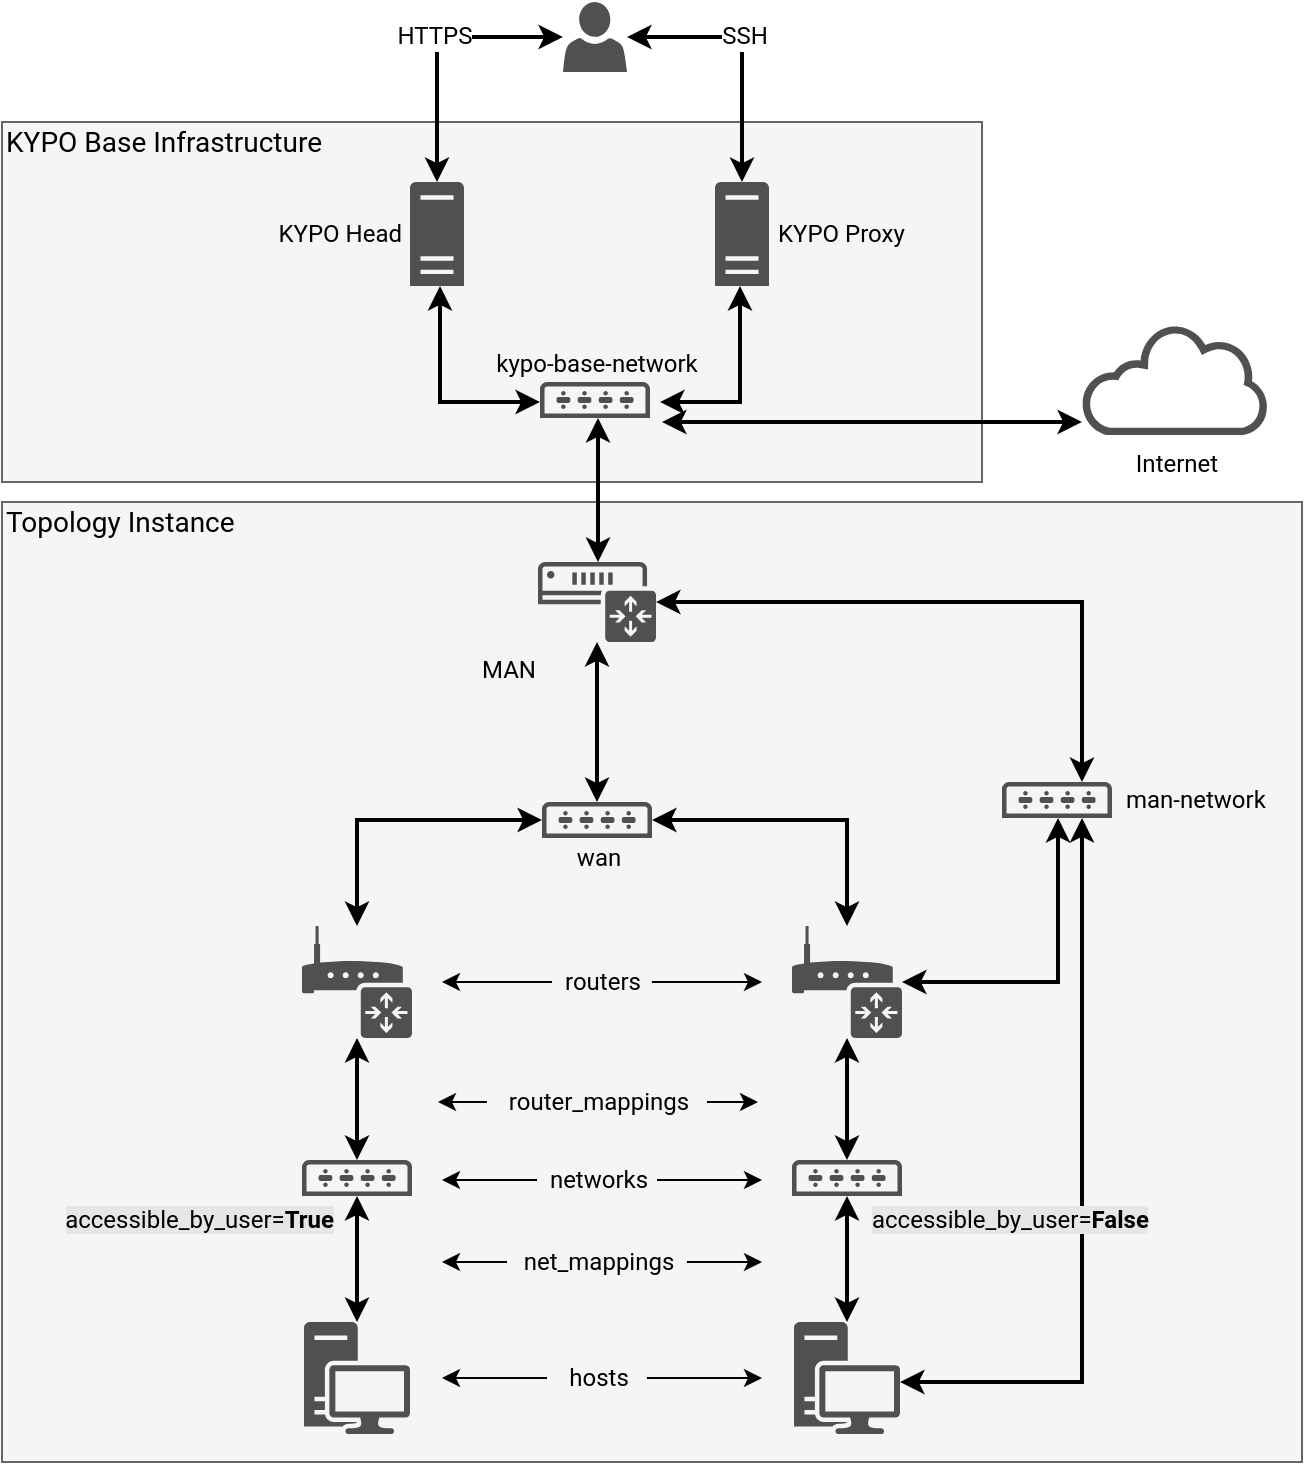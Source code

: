 <mxfile version="14.7.4" type="embed"><diagram id="Jyk7rCg8KGbtXq0Xk9HY" name="Page-1"><mxGraphModel dx="1479" dy="843" grid="1" gridSize="10" guides="1" tooltips="1" connect="1" arrows="1" fold="1" page="1" pageScale="1" pageWidth="650" pageHeight="730" background="none" math="0" shadow="0"><root><mxCell id="0"/><mxCell id="iMye_LXfVpJSYTO0qSQB-12" value="background" style="" parent="0"/><mxCell id="iMye_LXfVpJSYTO0qSQB-56" value="" style="rounded=0;whiteSpace=wrap;html=1;labelBackgroundColor=none;fontSize=12;noLabel=1;fontColor=none;fillColor=none;strokeColor=#FFFFFF;" parent="iMye_LXfVpJSYTO0qSQB-12" vertex="1"><mxGeometry x="-650" width="650" height="730" as="geometry"/></mxCell><mxCell id="iMye_LXfVpJSYTO0qSQB-13" value="" style="rounded=0;whiteSpace=wrap;html=1;fillColor=#f5f5f5;strokeColor=#666666;fontColor=#333333;fontFamily=Roboto;fontSource=https%3A%2F%2Ffonts.googleapis.com%2Fcss%3Ffamily%3DRoboto;fontSize=12;" parent="iMye_LXfVpJSYTO0qSQB-12" vertex="1"><mxGeometry x="-650" y="250" width="650" height="480" as="geometry"/></mxCell><mxCell id="iMye_LXfVpJSYTO0qSQB-51" value="" style="rounded=0;whiteSpace=wrap;html=1;labelBackgroundColor=#E6E6E6;fontSize=12;strokeColor=#666666;fontColor=#333333;fillColor=#f5f5f5;fontFamily=Roboto;fontSource=https%3A%2F%2Ffonts.googleapis.com%2Fcss%3Ffamily%3DRoboto;" parent="iMye_LXfVpJSYTO0qSQB-12" vertex="1"><mxGeometry x="-650" y="60" width="490" height="180" as="geometry"/></mxCell><mxCell id="IUe7kWGl7sLAVE5NO57p-2" style="edgeStyle=orthogonalEdgeStyle;rounded=0;orthogonalLoop=1;jettySize=auto;html=1;startArrow=classic;startFill=1;strokeWidth=2;fontColor=#33FF33;fontFamily=Roboto;fontSource=https%3A%2F%2Ffonts.googleapis.com%2Fcss%3Ffamily%3DRoboto;fontSize=12;" parent="iMye_LXfVpJSYTO0qSQB-12" source="cK_maNlCVZVQSUSzoBmn-13" target="cK_maNlCVZVQSUSzoBmn-5" edge="1"><mxGeometry relative="1" as="geometry"><mxPoint x="-315" y="419" as="sourcePoint"/><mxPoint x="-217.5" y="510" as="targetPoint"/></mxGeometry></mxCell><mxCell id="IUe7kWGl7sLAVE5NO57p-3" style="edgeStyle=orthogonalEdgeStyle;rounded=0;orthogonalLoop=1;jettySize=auto;html=1;startArrow=classic;startFill=1;strokeWidth=2;fontColor=#33FF33;fontFamily=Roboto;fontSource=https%3A%2F%2Ffonts.googleapis.com%2Fcss%3Ffamily%3DRoboto;fontSize=12;" parent="iMye_LXfVpJSYTO0qSQB-12" source="cK_maNlCVZVQSUSzoBmn-12" target="cK_maNlCVZVQSUSzoBmn-13" edge="1"><mxGeometry relative="1" as="geometry"><mxPoint x="-370" y="419" as="sourcePoint"/><mxPoint x="-462.5" y="510" as="targetPoint"/></mxGeometry></mxCell><mxCell id="1" value="sandbox" parent="0"/><mxCell id="cK_maNlCVZVQSUSzoBmn-1" value="" style="pointerEvents=1;shadow=0;dashed=0;html=1;strokeColor=none;labelPosition=center;verticalLabelPosition=bottom;verticalAlign=top;outlineConnect=0;align=center;shape=mxgraph.office.devices.workstation;fillColor=#505050;fontFamily=Roboto;fontSource=https%3A%2F%2Ffonts.googleapis.com%2Fcss%3Ffamily%3DRoboto;fontSize=12;" parent="1" vertex="1"><mxGeometry x="-499" y="660" width="53" height="56" as="geometry"/></mxCell><mxCell id="cK_maNlCVZVQSUSzoBmn-2" value="" style="pointerEvents=1;shadow=0;dashed=0;html=1;strokeColor=none;labelPosition=center;verticalLabelPosition=bottom;verticalAlign=top;outlineConnect=0;align=center;shape=mxgraph.office.devices.workstation;fillColor=#505050;fontFamily=Roboto;fontSource=https%3A%2F%2Ffonts.googleapis.com%2Fcss%3Ffamily%3DRoboto;fontSize=12;" parent="1" vertex="1"><mxGeometry x="-254" y="660" width="53" height="56" as="geometry"/></mxCell><mxCell id="cK_maNlCVZVQSUSzoBmn-3" value="accessible_by_user=&lt;b style=&quot;font-size: 12px;&quot;&gt;True&lt;/b&gt;" style="pointerEvents=1;shadow=0;dashed=0;html=1;strokeColor=none;labelPosition=left;verticalLabelPosition=bottom;verticalAlign=top;outlineConnect=0;align=right;shape=mxgraph.office.devices.switch;spacingLeft=0;spacingBottom=0;spacingTop=0;spacing=0;spacingRight=-15;fontSize=12;labelBackgroundColor=#E6E6E6;fillColor=#505050;fontFamily=Roboto;fontSource=https%3A%2F%2Ffonts.googleapis.com%2Fcss%3Ffamily%3DRoboto;" parent="1" vertex="1"><mxGeometry x="-500" y="579" width="55" height="18" as="geometry"/></mxCell><mxCell id="cK_maNlCVZVQSUSzoBmn-5" value="" style="pointerEvents=1;shadow=0;dashed=0;html=1;strokeColor=none;labelPosition=center;verticalLabelPosition=bottom;verticalAlign=top;outlineConnect=0;align=center;shape=mxgraph.office.devices.router;fillColor=#505050;fontFamily=Roboto;fontSource=https%3A%2F%2Ffonts.googleapis.com%2Fcss%3Ffamily%3DRoboto;fontSize=12;" parent="1" vertex="1"><mxGeometry x="-500" y="462" width="55" height="56" as="geometry"/></mxCell><mxCell id="cK_maNlCVZVQSUSzoBmn-6" value="" style="pointerEvents=1;shadow=0;dashed=0;html=1;strokeColor=none;labelPosition=center;verticalLabelPosition=bottom;verticalAlign=top;outlineConnect=0;align=center;shape=mxgraph.office.devices.router;fillColor=#505050;fontFamily=Roboto;fontSource=https%3A%2F%2Ffonts.googleapis.com%2Fcss%3Ffamily%3DRoboto;fontSize=12;" parent="1" vertex="1"><mxGeometry x="-255" y="462" width="55" height="56" as="geometry"/></mxCell><mxCell id="cK_maNlCVZVQSUSzoBmn-10" value="man-network" style="pointerEvents=1;shadow=0;dashed=0;html=1;strokeColor=none;labelPosition=right;verticalLabelPosition=middle;verticalAlign=middle;outlineConnect=0;align=left;shape=mxgraph.office.devices.switch;spacingRight=0;spacingLeft=5;labelBackgroundColor=none;labelBorderColor=none;fillColor=#505050;fontFamily=Roboto;fontSource=https%3A%2F%2Ffonts.googleapis.com%2Fcss%3Ffamily%3DRoboto;fontSize=12;" parent="1" vertex="1"><mxGeometry x="-150" y="390" width="55" height="18" as="geometry"/></mxCell><mxCell id="cK_maNlCVZVQSUSzoBmn-12" value="MAN" style="pointerEvents=1;shadow=0;dashed=0;html=1;strokeColor=none;labelPosition=left;verticalLabelPosition=bottom;verticalAlign=top;outlineConnect=0;align=right;shape=mxgraph.office.devices.ip_gateway;fillColor=#505050;fontFamily=Roboto;fontSource=https%3A%2F%2Ffonts.googleapis.com%2Fcss%3Ffamily%3DRoboto;fontSize=12;" parent="1" vertex="1"><mxGeometry x="-382" y="280" width="59" height="40" as="geometry"/></mxCell><mxCell id="cK_maNlCVZVQSUSzoBmn-13" value="" style="pointerEvents=1;shadow=0;dashed=0;html=1;strokeColor=none;labelPosition=center;verticalLabelPosition=bottom;verticalAlign=top;outlineConnect=0;align=center;shape=mxgraph.office.devices.switch;fillColor=#505050;fontFamily=Roboto;fontSource=https%3A%2F%2Ffonts.googleapis.com%2Fcss%3Ffamily%3DRoboto;fontSize=12;" parent="1" vertex="1"><mxGeometry x="-380" y="400" width="55" height="18" as="geometry"/></mxCell><mxCell id="cK_maNlCVZVQSUSzoBmn-38" value="&lt;div style=&quot;font-size: 12px;&quot;&gt;kypo-base-network&lt;/div&gt;" style="pointerEvents=1;shadow=0;dashed=0;html=1;strokeColor=none;fillColor=#505050;labelPosition=center;verticalLabelPosition=top;verticalAlign=bottom;outlineConnect=0;align=center;shape=mxgraph.office.devices.switch;fontColor=#000000;spacingLeft=0;fontFamily=Roboto;fontSource=https%3A%2F%2Ffonts.googleapis.com%2Fcss%3Ffamily%3DRoboto;fontSize=12;" parent="1" vertex="1"><mxGeometry x="-381" y="190" width="55" height="18" as="geometry"/></mxCell><mxCell id="cK_maNlCVZVQSUSzoBmn-40" value="KYPO Head" style="pointerEvents=1;shadow=0;dashed=0;html=1;strokeColor=none;fillColor=#505050;labelPosition=left;verticalLabelPosition=middle;verticalAlign=middle;outlineConnect=0;align=right;shape=mxgraph.office.servers.server_generic;fontColor=#000000;spacingLeft=0;spacingRight=3;fontFamily=Roboto;fontSource=https%3A%2F%2Ffonts.googleapis.com%2Fcss%3Ffamily%3DRoboto;fontSize=12;" parent="1" vertex="1"><mxGeometry x="-446" y="90" width="27" height="52" as="geometry"/></mxCell><mxCell id="cK_maNlCVZVQSUSzoBmn-36" style="edgeStyle=orthogonalEdgeStyle;rounded=0;orthogonalLoop=1;jettySize=auto;html=1;startArrow=classic;startFill=1;endArrow=classic;endFill=1;strokeWidth=2;fontColor=#33FF33;fontFamily=Roboto;fontSource=https%3A%2F%2Ffonts.googleapis.com%2Fcss%3Ffamily%3DRoboto;fontSize=12;" parent="1" source="cK_maNlCVZVQSUSzoBmn-2" target="cK_maNlCVZVQSUSzoBmn-10" edge="1"><mxGeometry relative="1" as="geometry"><Array as="points"><mxPoint x="-110" y="690"/></Array></mxGeometry></mxCell><mxCell id="cK_maNlCVZVQSUSzoBmn-26" style="edgeStyle=orthogonalEdgeStyle;rounded=0;orthogonalLoop=1;jettySize=auto;html=1;startArrow=classic;startFill=1;strokeWidth=2;fontColor=#33FF33;fontFamily=Roboto;fontSource=https%3A%2F%2Ffonts.googleapis.com%2Fcss%3Ffamily%3DRoboto;fontSize=12;" parent="1" source="cK_maNlCVZVQSUSzoBmn-3" target="cK_maNlCVZVQSUSzoBmn-1" edge="1"><mxGeometry relative="1" as="geometry"/></mxCell><mxCell id="cK_maNlCVZVQSUSzoBmn-24" style="edgeStyle=orthogonalEdgeStyle;rounded=0;orthogonalLoop=1;jettySize=auto;html=1;startArrow=classic;startFill=1;strokeWidth=2;fontColor=#33FF33;fontFamily=Roboto;fontSource=https%3A%2F%2Ffonts.googleapis.com%2Fcss%3Ffamily%3DRoboto;fontSize=12;" parent="1" source="cK_maNlCVZVQSUSzoBmn-4" target="cK_maNlCVZVQSUSzoBmn-2" edge="1"><mxGeometry relative="1" as="geometry"/></mxCell><mxCell id="cK_maNlCVZVQSUSzoBmn-25" style="edgeStyle=orthogonalEdgeStyle;rounded=0;orthogonalLoop=1;jettySize=auto;html=1;startArrow=classic;startFill=1;strokeWidth=2;fontColor=#33FF33;fontFamily=Roboto;fontSource=https%3A%2F%2Ffonts.googleapis.com%2Fcss%3Ffamily%3DRoboto;fontSize=12;" parent="1" source="cK_maNlCVZVQSUSzoBmn-5" target="cK_maNlCVZVQSUSzoBmn-3" edge="1"><mxGeometry relative="1" as="geometry"/></mxCell><mxCell id="cK_maNlCVZVQSUSzoBmn-23" style="edgeStyle=orthogonalEdgeStyle;rounded=0;orthogonalLoop=1;jettySize=auto;html=1;startArrow=classic;startFill=1;strokeWidth=2;fontColor=#33FF33;fontFamily=Roboto;fontSource=https%3A%2F%2Ffonts.googleapis.com%2Fcss%3Ffamily%3DRoboto;fontSize=12;" parent="1" source="cK_maNlCVZVQSUSzoBmn-6" target="cK_maNlCVZVQSUSzoBmn-4" edge="1"><mxGeometry relative="1" as="geometry"/></mxCell><mxCell id="cK_maNlCVZVQSUSzoBmn-35" style="edgeStyle=orthogonalEdgeStyle;rounded=0;orthogonalLoop=1;jettySize=auto;html=1;startArrow=classic;startFill=1;endArrow=classic;endFill=1;strokeWidth=2;fontColor=#33FF33;fontFamily=Roboto;fontSource=https%3A%2F%2Ffonts.googleapis.com%2Fcss%3Ffamily%3DRoboto;fontSize=12;" parent="1" source="cK_maNlCVZVQSUSzoBmn-6" target="cK_maNlCVZVQSUSzoBmn-10" edge="1"><mxGeometry relative="1" as="geometry"><Array as="points"><mxPoint x="-122" y="490"/></Array><mxPoint x="-122" y="370" as="targetPoint"/></mxGeometry></mxCell><mxCell id="cK_maNlCVZVQSUSzoBmn-33" style="edgeStyle=orthogonalEdgeStyle;rounded=0;orthogonalLoop=1;jettySize=auto;html=1;startArrow=classic;startFill=1;endArrow=classic;endFill=1;strokeWidth=2;fontColor=#33FF33;fontFamily=Roboto;fontSource=https%3A%2F%2Ffonts.googleapis.com%2Fcss%3Ffamily%3DRoboto;fontSize=12;" parent="1" source="cK_maNlCVZVQSUSzoBmn-12" target="cK_maNlCVZVQSUSzoBmn-10" edge="1"><mxGeometry relative="1" as="geometry"><Array as="points"><mxPoint x="-110" y="300"/></Array></mxGeometry></mxCell><mxCell id="cK_maNlCVZVQSUSzoBmn-22" style="edgeStyle=orthogonalEdgeStyle;rounded=0;orthogonalLoop=1;jettySize=auto;html=1;startArrow=classic;startFill=1;strokeWidth=2;fontColor=#33FF33;fontFamily=Roboto;fontSource=https%3A%2F%2Ffonts.googleapis.com%2Fcss%3Ffamily%3DRoboto;fontSize=12;" parent="1" source="cK_maNlCVZVQSUSzoBmn-13" target="cK_maNlCVZVQSUSzoBmn-6" edge="1"><mxGeometry relative="1" as="geometry"/></mxCell><mxCell id="cK_maNlCVZVQSUSzoBmn-39" style="edgeStyle=orthogonalEdgeStyle;rounded=0;orthogonalLoop=1;jettySize=auto;html=1;startArrow=classic;startFill=1;endArrow=classic;endFill=1;strokeWidth=2;fontColor=#33FF33;fontFamily=Roboto;fontSource=https%3A%2F%2Ffonts.googleapis.com%2Fcss%3Ffamily%3DRoboto;fontSize=12;" parent="1" source="cK_maNlCVZVQSUSzoBmn-38" target="cK_maNlCVZVQSUSzoBmn-12" edge="1"><mxGeometry relative="1" as="geometry"><Array as="points"><mxPoint x="-352" y="230"/><mxPoint x="-352" y="230"/></Array></mxGeometry></mxCell><mxCell id="cK_maNlCVZVQSUSzoBmn-41" style="edgeStyle=orthogonalEdgeStyle;rounded=0;orthogonalLoop=1;jettySize=auto;html=1;startArrow=classic;startFill=1;endArrow=classic;endFill=1;strokeColor=#000000;strokeWidth=2;fontColor=#000000;fontFamily=Roboto;fontSource=https%3A%2F%2Ffonts.googleapis.com%2Fcss%3Ffamily%3DRoboto;fontSize=12;" parent="1" source="cK_maNlCVZVQSUSzoBmn-40" target="cK_maNlCVZVQSUSzoBmn-38" edge="1"><mxGeometry relative="1" as="geometry"><mxPoint x="-391" y="200" as="targetPoint"/><Array as="points"><mxPoint x="-431" y="200"/></Array></mxGeometry></mxCell><mxCell id="iMye_LXfVpJSYTO0qSQB-35" style="edgeStyle=orthogonalEdgeStyle;rounded=0;jumpSize=6;orthogonalLoop=1;jettySize=auto;html=1;startSize=6;endArrow=classic;endFill=1;endSize=6;strokeWidth=1;fontFamily=Roboto;fontSource=https%3A%2F%2Ffonts.googleapis.com%2Fcss%3Ffamily%3DRoboto;fontSize=12;" parent="1" source="iMye_LXfVpJSYTO0qSQB-1" edge="1"><mxGeometry relative="1" as="geometry"><mxPoint x="-270" y="688" as="targetPoint"/></mxGeometry></mxCell><mxCell id="iMye_LXfVpJSYTO0qSQB-36" style="edgeStyle=orthogonalEdgeStyle;rounded=0;jumpSize=6;orthogonalLoop=1;jettySize=auto;html=1;startSize=6;endArrow=classic;endFill=1;endSize=6;strokeWidth=1;fontFamily=Roboto;fontSource=https%3A%2F%2Ffonts.googleapis.com%2Fcss%3Ffamily%3DRoboto;fontSize=12;" parent="1" source="iMye_LXfVpJSYTO0qSQB-1" edge="1"><mxGeometry relative="1" as="geometry"><mxPoint x="-430" y="688" as="targetPoint"/></mxGeometry></mxCell><mxCell id="iMye_LXfVpJSYTO0qSQB-1" value="hosts" style="text;html=1;align=center;verticalAlign=middle;resizable=0;points=[];autosize=1;fontFamily=Roboto;fontSource=https%3A%2F%2Ffonts.googleapis.com%2Fcss%3Ffamily%3DRoboto;fontSize=12;" parent="1" vertex="1"><mxGeometry x="-377.5" y="678" width="50" height="20" as="geometry"/></mxCell><mxCell id="iMye_LXfVpJSYTO0qSQB-31" style="edgeStyle=orthogonalEdgeStyle;rounded=0;jumpSize=6;orthogonalLoop=1;jettySize=auto;html=1;startSize=6;endArrow=classic;endFill=1;endSize=6;strokeWidth=1;fontFamily=Roboto;fontSource=https%3A%2F%2Ffonts.googleapis.com%2Fcss%3Ffamily%3DRoboto;fontSize=12;" parent="1" source="iMye_LXfVpJSYTO0qSQB-2" edge="1"><mxGeometry relative="1" as="geometry"><mxPoint x="-270" y="630" as="targetPoint"/></mxGeometry></mxCell><mxCell id="iMye_LXfVpJSYTO0qSQB-32" style="edgeStyle=orthogonalEdgeStyle;rounded=0;jumpSize=6;orthogonalLoop=1;jettySize=auto;html=1;startSize=6;endArrow=classic;endFill=1;endSize=6;strokeWidth=1;fontFamily=Roboto;fontSource=https%3A%2F%2Ffonts.googleapis.com%2Fcss%3Ffamily%3DRoboto;fontSize=12;" parent="1" source="iMye_LXfVpJSYTO0qSQB-2" edge="1"><mxGeometry relative="1" as="geometry"><mxPoint x="-430" y="630" as="targetPoint"/></mxGeometry></mxCell><mxCell id="iMye_LXfVpJSYTO0qSQB-2" value="net_mappings" style="text;html=1;align=center;verticalAlign=middle;resizable=0;points=[];autosize=1;fontFamily=Roboto;fontSource=https%3A%2F%2Ffonts.googleapis.com%2Fcss%3Ffamily%3DRoboto;fontSize=12;" parent="1" vertex="1"><mxGeometry x="-397.5" y="620" width="90" height="20" as="geometry"/></mxCell><mxCell id="iMye_LXfVpJSYTO0qSQB-28" style="edgeStyle=orthogonalEdgeStyle;rounded=0;jumpSize=6;orthogonalLoop=1;jettySize=auto;html=1;startSize=6;endArrow=classic;endFill=1;endSize=6;strokeWidth=1;fontFamily=Roboto;fontSource=https%3A%2F%2Ffonts.googleapis.com%2Fcss%3Ffamily%3DRoboto;fontSize=12;" parent="1" source="iMye_LXfVpJSYTO0qSQB-3" edge="1"><mxGeometry relative="1" as="geometry"><mxPoint x="-272" y="550" as="targetPoint"/><Array as="points"><mxPoint x="-280" y="550"/><mxPoint x="-280" y="550"/></Array></mxGeometry></mxCell><mxCell id="iMye_LXfVpJSYTO0qSQB-29" style="edgeStyle=orthogonalEdgeStyle;rounded=0;jumpSize=6;orthogonalLoop=1;jettySize=auto;html=1;startSize=6;endArrow=classic;endFill=1;endSize=6;strokeWidth=1;fontFamily=Roboto;fontSource=https%3A%2F%2Ffonts.googleapis.com%2Fcss%3Ffamily%3DRoboto;fontSize=12;" parent="1" source="iMye_LXfVpJSYTO0qSQB-3" edge="1"><mxGeometry relative="1" as="geometry"><mxPoint x="-432" y="550" as="targetPoint"/><Array as="points"><mxPoint x="-412" y="550"/><mxPoint x="-412" y="550"/></Array></mxGeometry></mxCell><mxCell id="iMye_LXfVpJSYTO0qSQB-3" value="&lt;div style=&quot;font-size: 12px;&quot;&gt;router_mappings&lt;/div&gt;" style="text;html=1;align=center;verticalAlign=middle;resizable=0;points=[];autosize=1;fontFamily=Roboto;fontSource=https%3A%2F%2Ffonts.googleapis.com%2Fcss%3Ffamily%3DRoboto;fontSize=12;" parent="1" vertex="1"><mxGeometry x="-407.5" y="540" width="110" height="20" as="geometry"/></mxCell><mxCell id="iMye_LXfVpJSYTO0qSQB-33" style="edgeStyle=orthogonalEdgeStyle;rounded=0;jumpSize=6;orthogonalLoop=1;jettySize=auto;html=1;startSize=6;endArrow=classic;endFill=1;endSize=6;strokeWidth=1;fontFamily=Roboto;fontSource=https%3A%2F%2Ffonts.googleapis.com%2Fcss%3Ffamily%3DRoboto;fontSize=12;" parent="1" source="iMye_LXfVpJSYTO0qSQB-4" edge="1"><mxGeometry relative="1" as="geometry"><mxPoint x="-270" y="589" as="targetPoint"/></mxGeometry></mxCell><mxCell id="iMye_LXfVpJSYTO0qSQB-34" style="edgeStyle=orthogonalEdgeStyle;rounded=0;jumpSize=6;orthogonalLoop=1;jettySize=auto;html=1;startSize=6;endArrow=classic;endFill=1;endSize=6;strokeWidth=1;fontFamily=Roboto;fontSource=https%3A%2F%2Ffonts.googleapis.com%2Fcss%3Ffamily%3DRoboto;fontSize=12;" parent="1" source="iMye_LXfVpJSYTO0qSQB-4" edge="1"><mxGeometry relative="1" as="geometry"><mxPoint x="-430" y="589" as="targetPoint"/></mxGeometry></mxCell><mxCell id="iMye_LXfVpJSYTO0qSQB-4" value="networks" style="text;html=1;align=center;verticalAlign=middle;resizable=0;points=[];autosize=1;fontFamily=Roboto;fontSource=https%3A%2F%2Ffonts.googleapis.com%2Fcss%3Ffamily%3DRoboto;fontSize=12;" parent="1" vertex="1"><mxGeometry x="-382.5" y="579" width="60" height="20" as="geometry"/></mxCell><mxCell id="iMye_LXfVpJSYTO0qSQB-37" style="edgeStyle=orthogonalEdgeStyle;rounded=0;jumpSize=6;orthogonalLoop=1;jettySize=auto;html=1;startSize=6;endArrow=classic;endFill=1;endSize=6;strokeWidth=1;fontFamily=Roboto;fontSource=https%3A%2F%2Ffonts.googleapis.com%2Fcss%3Ffamily%3DRoboto;fontSize=12;" parent="1" source="iMye_LXfVpJSYTO0qSQB-5" edge="1"><mxGeometry relative="1" as="geometry"><mxPoint x="-270" y="490" as="targetPoint"/></mxGeometry></mxCell><mxCell id="iMye_LXfVpJSYTO0qSQB-38" style="edgeStyle=orthogonalEdgeStyle;rounded=0;jumpSize=6;orthogonalLoop=1;jettySize=auto;html=1;startSize=6;endArrow=classic;endFill=1;endSize=6;strokeWidth=1;fontFamily=Roboto;fontSource=https%3A%2F%2Ffonts.googleapis.com%2Fcss%3Ffamily%3DRoboto;fontSize=12;" parent="1" source="iMye_LXfVpJSYTO0qSQB-5" edge="1"><mxGeometry relative="1" as="geometry"><mxPoint x="-430" y="490" as="targetPoint"/></mxGeometry></mxCell><mxCell id="iMye_LXfVpJSYTO0qSQB-5" value="routers" style="text;html=1;align=center;verticalAlign=middle;resizable=0;points=[];autosize=1;fontFamily=Roboto;fontSource=https%3A%2F%2Ffonts.googleapis.com%2Fcss%3Ffamily%3DRoboto;fontSize=12;" parent="1" vertex="1"><mxGeometry x="-375" y="480" width="50" height="20" as="geometry"/></mxCell><mxCell id="iMye_LXfVpJSYTO0qSQB-6" value="wan" style="text;html=1;align=center;verticalAlign=middle;resizable=0;points=[];autosize=1;fontFamily=Roboto;fontSource=https%3A%2F%2Ffonts.googleapis.com%2Fcss%3Ffamily%3DRoboto;fontSize=12;" parent="1" vertex="1"><mxGeometry x="-372.5" y="418" width="40" height="20" as="geometry"/></mxCell><mxCell id="iMye_LXfVpJSYTO0qSQB-41" style="edgeStyle=orthogonalEdgeStyle;rounded=0;jumpSize=6;orthogonalLoop=1;jettySize=auto;html=1;exitX=0.5;exitY=1;exitDx=0;exitDy=0;startSize=6;endArrow=classic;endFill=1;endSize=6;strokeWidth=1;fontFamily=Roboto;fontSource=https%3A%2F%2Ffonts.googleapis.com%2Fcss%3Ffamily%3DRoboto;fontSize=12;" parent="1" edge="1"><mxGeometry relative="1" as="geometry"><mxPoint x="-315" y="170" as="sourcePoint"/><mxPoint x="-315" y="170" as="targetPoint"/></mxGeometry></mxCell><mxCell id="cK_maNlCVZVQSUSzoBmn-4" value="accessible_by_user=&lt;b style=&quot;font-size: 12px;&quot;&gt;False&lt;/b&gt;" style="pointerEvents=1;shadow=0;dashed=0;html=1;strokeColor=none;labelPosition=right;verticalLabelPosition=bottom;verticalAlign=top;outlineConnect=0;align=left;shape=mxgraph.office.devices.switch;spacing=0;spacingLeft=-15;fontSize=12;labelBackgroundColor=#E6E6E6;fillColor=#505050;fontFamily=Roboto;fontSource=https%3A%2F%2Ffonts.googleapis.com%2Fcss%3Ffamily%3DRoboto;" parent="1" vertex="1"><mxGeometry x="-255" y="579" width="55" height="18" as="geometry"/></mxCell><mxCell id="iMye_LXfVpJSYTO0qSQB-45" value="&lt;div style=&quot;font-size: 12px;&quot;&gt;KYPO Proxy&lt;/div&gt;" style="pointerEvents=1;shadow=0;dashed=0;html=1;strokeColor=none;fillColor=#505050;labelPosition=right;verticalLabelPosition=middle;verticalAlign=middle;outlineConnect=0;align=left;shape=mxgraph.office.servers.server_generic;labelBackgroundColor=none;fontSize=12;spacingLeft=2;fontFamily=Roboto;fontSource=https%3A%2F%2Ffonts.googleapis.com%2Fcss%3Ffamily%3DRoboto;" parent="1" vertex="1"><mxGeometry x="-293.5" y="90" width="27" height="52" as="geometry"/></mxCell><mxCell id="iMye_LXfVpJSYTO0qSQB-64" style="edgeStyle=orthogonalEdgeStyle;rounded=0;jumpSize=6;orthogonalLoop=1;jettySize=auto;html=1;labelBackgroundColor=none;startArrow=classic;startFill=1;startSize=6;endArrow=classic;endFill=1;endSize=6;strokeColor=#000000;strokeWidth=2;fontSize=12;fontColor=none;fontFamily=Roboto;fontSource=https%3A%2F%2Ffonts.googleapis.com%2Fcss%3Ffamily%3DRoboto;" parent="1" source="iMye_LXfVpJSYTO0qSQB-46" edge="1"><mxGeometry relative="1" as="geometry"><mxPoint x="-320" y="210" as="targetPoint"/><Array as="points"><mxPoint x="-240" y="210"/><mxPoint x="-240" y="210"/></Array></mxGeometry></mxCell><mxCell id="iMye_LXfVpJSYTO0qSQB-46" value="Internet" style="pointerEvents=1;shadow=0;dashed=0;html=1;strokeColor=none;fillColor=#505050;labelPosition=center;verticalLabelPosition=bottom;outlineConnect=0;verticalAlign=top;align=center;shape=mxgraph.office.clouds.cloud;labelBackgroundColor=none;fontSize=12;fontFamily=Roboto;fontSource=https%3A%2F%2Ffonts.googleapis.com%2Fcss%3Ffamily%3DRoboto;" parent="1" vertex="1"><mxGeometry x="-110" y="161.5" width="94" height="55" as="geometry"/></mxCell><mxCell id="iMye_LXfVpJSYTO0qSQB-48" style="edgeStyle=orthogonalEdgeStyle;rounded=0;orthogonalLoop=1;jettySize=auto;html=1;startArrow=classic;startFill=1;endArrow=classic;endFill=1;strokeColor=#000000;strokeWidth=2;fontColor=#000000;entryX=1.091;entryY=0.556;entryDx=0;entryDy=0;entryPerimeter=0;fontFamily=Roboto;fontSource=https%3A%2F%2Ffonts.googleapis.com%2Fcss%3Ffamily%3DRoboto;fontSize=12;" parent="1" source="iMye_LXfVpJSYTO0qSQB-45" target="cK_maNlCVZVQSUSzoBmn-38" edge="1"><mxGeometry relative="1" as="geometry"><mxPoint x="-344.78" y="100" as="sourcePoint"/><mxPoint x="-321" y="200" as="targetPoint"/><Array as="points"><mxPoint x="-281" y="200"/></Array></mxGeometry></mxCell><mxCell id="iMye_LXfVpJSYTO0qSQB-54" style="edgeStyle=orthogonalEdgeStyle;rounded=0;jumpSize=6;orthogonalLoop=1;jettySize=auto;html=1;startArrow=classic;startFill=1;startSize=6;endArrow=classic;endFill=1;endSize=6;strokeColor=#000000;strokeWidth=2;fontSize=12;labelBackgroundColor=none;fontFamily=Roboto;fontSource=https%3A%2F%2Ffonts.googleapis.com%2Fcss%3Ffamily%3DRoboto;" parent="1" source="iMye_LXfVpJSYTO0qSQB-53" target="iMye_LXfVpJSYTO0qSQB-45" edge="1"><mxGeometry relative="1" as="geometry"/></mxCell><mxCell id="iMye_LXfVpJSYTO0qSQB-58" value="&lt;div style=&quot;font-size: 12px;&quot;&gt;SSH&lt;/div&gt;" style="edgeLabel;html=1;align=center;verticalAlign=middle;resizable=0;points=[];fontSize=12;fontColor=none;labelBackgroundColor=#FFFFFF;fontFamily=Roboto;fontSource=https%3A%2F%2Ffonts.googleapis.com%2Fcss%3Ffamily%3DRoboto;" parent="iMye_LXfVpJSYTO0qSQB-54" vertex="1" connectable="0"><mxGeometry x="0.046" y="-17" relative="1" as="geometry"><mxPoint x="17.97" y="-10.99" as="offset"/></mxGeometry></mxCell><mxCell id="iMye_LXfVpJSYTO0qSQB-55" style="edgeStyle=orthogonalEdgeStyle;rounded=0;jumpSize=6;orthogonalLoop=1;jettySize=auto;html=1;startArrow=classic;startFill=1;startSize=6;endArrow=classic;endFill=1;endSize=6;strokeColor=#000000;strokeWidth=2;fontSize=12;fontFamily=Roboto;fontSource=https%3A%2F%2Ffonts.googleapis.com%2Fcss%3Ffamily%3DRoboto;" parent="1" source="iMye_LXfVpJSYTO0qSQB-53" target="cK_maNlCVZVQSUSzoBmn-40" edge="1"><mxGeometry relative="1" as="geometry"/></mxCell><mxCell id="iMye_LXfVpJSYTO0qSQB-59" value="HTTPS" style="edgeLabel;html=1;align=center;verticalAlign=middle;resizable=0;points=[];fontSize=12;fontColor=none;labelBackgroundColor=#FFFFFF;fontFamily=Roboto;fontSource=https%3A%2F%2Ffonts.googleapis.com%2Fcss%3Ffamily%3DRoboto;" parent="iMye_LXfVpJSYTO0qSQB-55" vertex="1" connectable="0"><mxGeometry x="-0.27" y="1" relative="1" as="geometry"><mxPoint x="-14.79" y="-1.51" as="offset"/></mxGeometry></mxCell><mxCell id="iMye_LXfVpJSYTO0qSQB-53" value="" style="pointerEvents=1;shadow=0;dashed=0;html=1;strokeColor=none;fillColor=#505050;labelPosition=center;verticalLabelPosition=bottom;verticalAlign=top;outlineConnect=0;align=center;shape=mxgraph.office.users.user;labelBackgroundColor=none;fontSize=12;fontFamily=Roboto;fontSource=https%3A%2F%2Ffonts.googleapis.com%2Fcss%3Ffamily%3DRoboto;" parent="1" vertex="1"><mxGeometry x="-369.5" width="32" height="35" as="geometry"/></mxCell><mxCell id="iMye_LXfVpJSYTO0qSQB-67" value="Topology Instance" style="text;html=1;align=left;verticalAlign=middle;resizable=0;points=[];autosize=1;fontSize=14;fontColor=none;fontFamily=Roboto;fontSource=https%3A%2F%2Ffonts.googleapis.com%2Fcss%3Ffamily%3DRoboto;" parent="1" vertex="1"><mxGeometry x="-650" y="250" width="130" height="20" as="geometry"/></mxCell><mxCell id="iMye_LXfVpJSYTO0qSQB-68" value="KYPO Base Infrastructure" style="text;html=1;align=left;verticalAlign=middle;resizable=0;points=[];autosize=1;fontSize=14;fontColor=none;fontFamily=Roboto;fontSource=https%3A%2F%2Ffonts.googleapis.com%2Fcss%3Ffamily%3DRoboto;" parent="1" vertex="1"><mxGeometry x="-650" y="60" width="170" height="20" as="geometry"/></mxCell></root></mxGraphModel></diagram></mxfile>